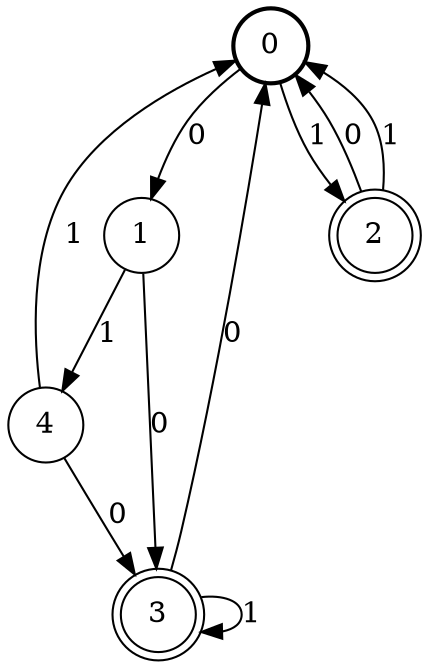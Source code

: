 digraph Automat {
    node [shape = circle];
    0 [style = "bold"];
    0 -> 1 [label = "0"];
    0 -> 2 [label = "1"];
    1 -> 3 [label = "0"];
    1 -> 4 [label = "1"];
    2 [peripheries=2]
    2 -> 0 [label = "0"];
    2 -> 0 [label = "1"];
    3 [peripheries=2]
    3 -> 0 [label = "0"];
    3 -> 3 [label = "1"];
    4 -> 3 [label = "0"];
    4 -> 0 [label = "1"];
}
